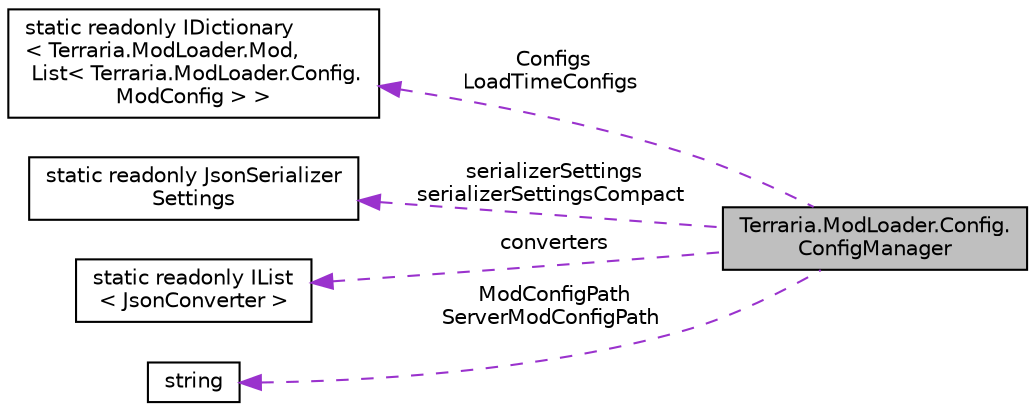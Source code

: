 digraph "Terraria.ModLoader.Config.ConfigManager"
{
 // LATEX_PDF_SIZE
  edge [fontname="Helvetica",fontsize="10",labelfontname="Helvetica",labelfontsize="10"];
  node [fontname="Helvetica",fontsize="10",shape=record];
  rankdir="LR";
  Node1 [label="Terraria.ModLoader.Config.\lConfigManager",height=0.2,width=0.4,color="black", fillcolor="grey75", style="filled", fontcolor="black",tooltip=" "];
  Node2 -> Node1 [dir="back",color="darkorchid3",fontsize="10",style="dashed",label=" Configs\nLoadTimeConfigs" ,fontname="Helvetica"];
  Node2 [label="static readonly IDictionary\l\< Terraria.ModLoader.Mod,\l List\< Terraria.ModLoader.Config.\lModConfig \> \>",height=0.2,width=0.4,color="black", fillcolor="white", style="filled",tooltip=" "];
  Node3 -> Node1 [dir="back",color="darkorchid3",fontsize="10",style="dashed",label=" serializerSettings\nserializerSettingsCompact" ,fontname="Helvetica"];
  Node3 [label="static readonly JsonSerializer\lSettings",height=0.2,width=0.4,color="black", fillcolor="white", style="filled",tooltip=" "];
  Node4 -> Node1 [dir="back",color="darkorchid3",fontsize="10",style="dashed",label=" converters" ,fontname="Helvetica"];
  Node4 [label="static readonly IList\l\< JsonConverter \>",height=0.2,width=0.4,color="black", fillcolor="white", style="filled",tooltip=" "];
  Node5 -> Node1 [dir="back",color="darkorchid3",fontsize="10",style="dashed",label=" ModConfigPath\nServerModConfigPath" ,fontname="Helvetica"];
  Node5 [label="string",height=0.2,width=0.4,color="black", fillcolor="white", style="filled",tooltip=" "];
}
